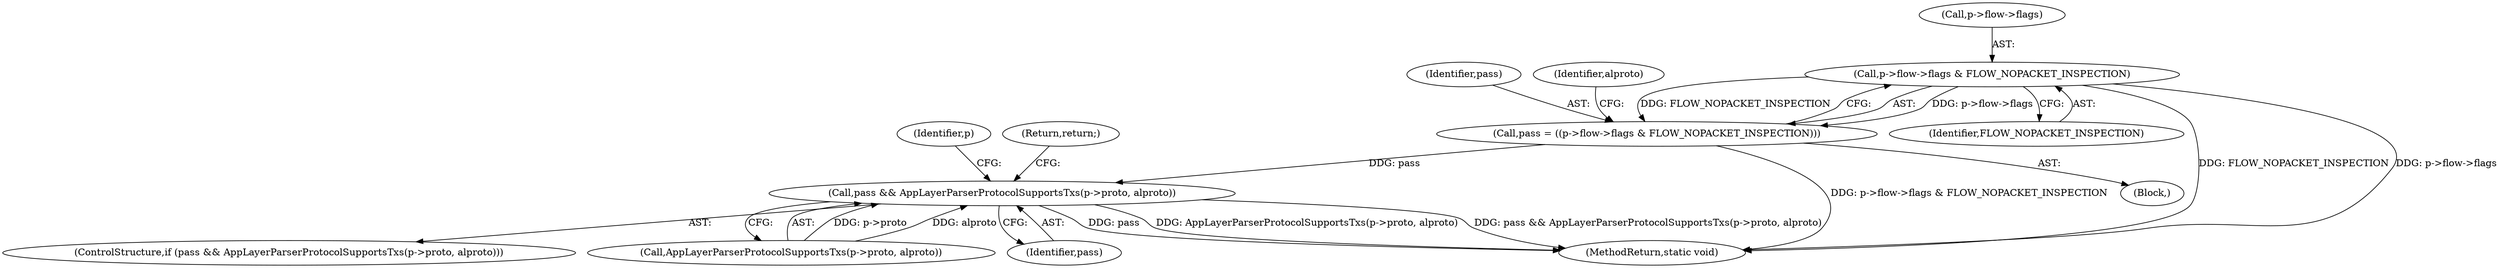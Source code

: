 digraph "0_suricata_e1ef57c848bbe4e567d5d4b66d346a742e3f77a1@pointer" {
"1000123" [label="(Call,p->flow->flags & FLOW_NOPACKET_INSPECTION)"];
"1000121" [label="(Call,pass = ((p->flow->flags & FLOW_NOPACKET_INSPECTION)))"];
"1000138" [label="(Call,pass && AppLayerParserProtocolSupportsTxs(p->proto, alproto))"];
"1000129" [label="(Identifier,FLOW_NOPACKET_INSPECTION)"];
"1000183" [label="(MethodReturn,static void)"];
"1000150" [label="(Identifier,p)"];
"1000137" [label="(ControlStructure,if (pass && AppLayerParserProtocolSupportsTxs(p->proto, alproto)))"];
"1000123" [label="(Call,p->flow->flags & FLOW_NOPACKET_INSPECTION)"];
"1000140" [label="(Call,AppLayerParserProtocolSupportsTxs(p->proto, alproto))"];
"1000119" [label="(Block,)"];
"1000122" [label="(Identifier,pass)"];
"1000175" [label="(Return,return;)"];
"1000138" [label="(Call,pass && AppLayerParserProtocolSupportsTxs(p->proto, alproto))"];
"1000132" [label="(Identifier,alproto)"];
"1000139" [label="(Identifier,pass)"];
"1000124" [label="(Call,p->flow->flags)"];
"1000121" [label="(Call,pass = ((p->flow->flags & FLOW_NOPACKET_INSPECTION)))"];
"1000123" -> "1000121"  [label="AST: "];
"1000123" -> "1000129"  [label="CFG: "];
"1000124" -> "1000123"  [label="AST: "];
"1000129" -> "1000123"  [label="AST: "];
"1000121" -> "1000123"  [label="CFG: "];
"1000123" -> "1000183"  [label="DDG: FLOW_NOPACKET_INSPECTION"];
"1000123" -> "1000183"  [label="DDG: p->flow->flags"];
"1000123" -> "1000121"  [label="DDG: p->flow->flags"];
"1000123" -> "1000121"  [label="DDG: FLOW_NOPACKET_INSPECTION"];
"1000121" -> "1000119"  [label="AST: "];
"1000122" -> "1000121"  [label="AST: "];
"1000132" -> "1000121"  [label="CFG: "];
"1000121" -> "1000183"  [label="DDG: p->flow->flags & FLOW_NOPACKET_INSPECTION"];
"1000121" -> "1000138"  [label="DDG: pass"];
"1000138" -> "1000137"  [label="AST: "];
"1000138" -> "1000139"  [label="CFG: "];
"1000138" -> "1000140"  [label="CFG: "];
"1000139" -> "1000138"  [label="AST: "];
"1000140" -> "1000138"  [label="AST: "];
"1000150" -> "1000138"  [label="CFG: "];
"1000175" -> "1000138"  [label="CFG: "];
"1000138" -> "1000183"  [label="DDG: pass"];
"1000138" -> "1000183"  [label="DDG: AppLayerParserProtocolSupportsTxs(p->proto, alproto)"];
"1000138" -> "1000183"  [label="DDG: pass && AppLayerParserProtocolSupportsTxs(p->proto, alproto)"];
"1000140" -> "1000138"  [label="DDG: p->proto"];
"1000140" -> "1000138"  [label="DDG: alproto"];
}
